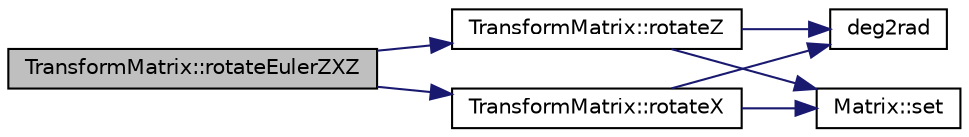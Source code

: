 digraph "TransformMatrix::rotateEulerZXZ"
{
  edge [fontname="Helvetica",fontsize="10",labelfontname="Helvetica",labelfontsize="10"];
  node [fontname="Helvetica",fontsize="10",shape=record];
  rankdir="LR";
  Node1 [label="TransformMatrix::rotateEulerZXZ",height=0.2,width=0.4,color="black", fillcolor="grey75", style="filled" fontcolor="black"];
  Node1 -> Node2 [color="midnightblue",fontsize="10",style="solid",fontname="Helvetica"];
  Node2 [label="TransformMatrix::rotateZ",height=0.2,width=0.4,color="black", fillcolor="white", style="filled",URL="$classTransformMatrix.html#a4b485e8c3d73e3b687b4859b4cc11408",tooltip="Applies a rotation around initial fixed current z axis Applies a rotation around current z axis..."];
  Node2 -> Node3 [color="midnightblue",fontsize="10",style="solid",fontname="Helvetica"];
  Node3 [label="deg2rad",height=0.2,width=0.4,color="black", fillcolor="white", style="filled",URL="$Math_8h.html#a021636ed21e2cb128cb67fa392983ac0"];
  Node2 -> Node4 [color="midnightblue",fontsize="10",style="solid",fontname="Helvetica"];
  Node4 [label="Matrix::set",height=0.2,width=0.4,color="black", fillcolor="white", style="filled",URL="$classMatrix.html#a820d3e49ffea766faf310729803e1df1"];
  Node1 -> Node5 [color="midnightblue",fontsize="10",style="solid",fontname="Helvetica"];
  Node5 [label="TransformMatrix::rotateX",height=0.2,width=0.4,color="black", fillcolor="white", style="filled",URL="$classTransformMatrix.html#ad94010aa2da239614efbfb4926d63c04",tooltip="Applies a rotation around initial fixed x axis Applies a rotation around current x axis..."];
  Node5 -> Node3 [color="midnightblue",fontsize="10",style="solid",fontname="Helvetica"];
  Node5 -> Node4 [color="midnightblue",fontsize="10",style="solid",fontname="Helvetica"];
}
